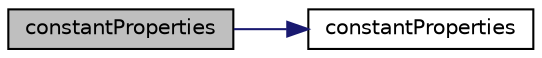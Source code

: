digraph "constantProperties"
{
  bgcolor="transparent";
  edge [fontname="Helvetica",fontsize="10",labelfontname="Helvetica",labelfontsize="10"];
  node [fontname="Helvetica",fontsize="10",shape=record];
  rankdir="LR";
  Node6 [label="constantProperties",height=0.2,width=0.4,color="black", fillcolor="grey75", style="filled", fontcolor="black"];
  Node6 -> Node7 [color="midnightblue",fontsize="10",style="solid",fontname="Helvetica"];
  Node7 [label="constantProperties",height=0.2,width=0.4,color="black",URL="$a25669.html#a4045a1fb25f2352a753d8647d8efa9cc",tooltip="Null constructor. "];
}
